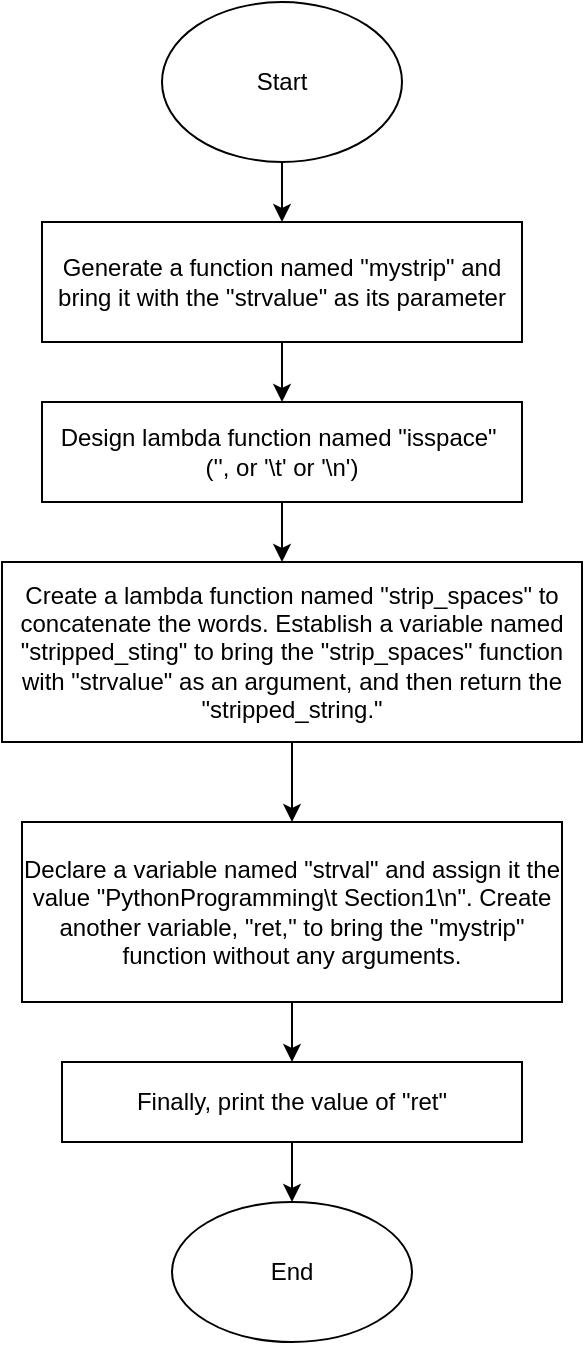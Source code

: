 <mxfile>
    <diagram id="6q5_5iwDVmKzyvOlaaLH" name="Page-1">
        <mxGraphModel dx="306" dy="413" grid="1" gridSize="10" guides="1" tooltips="1" connect="1" arrows="1" fold="1" page="1" pageScale="1" pageWidth="850" pageHeight="1100" math="0" shadow="0">
            <root>
                <mxCell id="0"/>
                <mxCell id="1" parent="0"/>
                <mxCell id="3" style="edgeStyle=none;html=1;" edge="1" parent="1" source="2">
                    <mxGeometry relative="1" as="geometry">
                        <mxPoint x="170" y="120" as="targetPoint"/>
                    </mxGeometry>
                </mxCell>
                <mxCell id="2" value="Start" style="ellipse;whiteSpace=wrap;html=1;" vertex="1" parent="1">
                    <mxGeometry x="110" y="10" width="120" height="80" as="geometry"/>
                </mxCell>
                <mxCell id="5" style="edgeStyle=none;html=1;" edge="1" parent="1" source="4">
                    <mxGeometry relative="1" as="geometry">
                        <mxPoint x="170" y="210" as="targetPoint"/>
                    </mxGeometry>
                </mxCell>
                <mxCell id="4" value="Generate a function named &quot;mystrip&quot; and bring it with the &quot;strvalue&quot; as its parameter" style="rounded=0;whiteSpace=wrap;html=1;" vertex="1" parent="1">
                    <mxGeometry x="50" y="120" width="240" height="60" as="geometry"/>
                </mxCell>
                <mxCell id="8" style="edgeStyle=none;html=1;" edge="1" parent="1" source="7">
                    <mxGeometry relative="1" as="geometry">
                        <mxPoint x="170" y="290" as="targetPoint"/>
                    </mxGeometry>
                </mxCell>
                <mxCell id="7" value="Design lambda function named &quot;isspace&quot;&amp;nbsp;&lt;br&gt;&amp;nbsp;('', or '\t' or '\n')&amp;nbsp;" style="rounded=0;whiteSpace=wrap;html=1;" vertex="1" parent="1">
                    <mxGeometry x="50" y="210" width="240" height="50" as="geometry"/>
                </mxCell>
                <mxCell id="10" style="edgeStyle=none;html=1;" edge="1" parent="1" source="9" target="11">
                    <mxGeometry relative="1" as="geometry">
                        <mxPoint x="175" y="410" as="targetPoint"/>
                    </mxGeometry>
                </mxCell>
                <mxCell id="9" value="Create a lambda function named &quot;strip_spaces&quot; to concatenate the words. Establish a variable named &quot;stripped_sting&quot; to bring the &quot;strip_spaces&quot; function with &quot;strvalue&quot; as an argument, and then return the &quot;stripped_string.&quot;" style="rounded=0;whiteSpace=wrap;html=1;" vertex="1" parent="1">
                    <mxGeometry x="30" y="290" width="290" height="90" as="geometry"/>
                </mxCell>
                <mxCell id="12" style="edgeStyle=none;html=1;" edge="1" parent="1" source="11" target="13">
                    <mxGeometry relative="1" as="geometry">
                        <mxPoint x="175" y="540" as="targetPoint"/>
                    </mxGeometry>
                </mxCell>
                <mxCell id="11" value="Declare a variable named &quot;strval&quot; and assign it the value &quot;PythonProgramming\t Section1\n&quot;. Create another variable, &quot;ret,&quot; to bring the &quot;mystrip&quot; function without any arguments." style="rounded=0;whiteSpace=wrap;html=1;" vertex="1" parent="1">
                    <mxGeometry x="40" y="420" width="270" height="90" as="geometry"/>
                </mxCell>
                <mxCell id="14" style="edgeStyle=none;html=1;" edge="1" parent="1" source="13" target="15">
                    <mxGeometry relative="1" as="geometry">
                        <mxPoint x="175" y="610" as="targetPoint"/>
                    </mxGeometry>
                </mxCell>
                <mxCell id="13" value="Finally, print the value of &quot;ret&quot;" style="rounded=0;whiteSpace=wrap;html=1;" vertex="1" parent="1">
                    <mxGeometry x="60" y="540" width="230" height="40" as="geometry"/>
                </mxCell>
                <mxCell id="15" value="End" style="ellipse;whiteSpace=wrap;html=1;" vertex="1" parent="1">
                    <mxGeometry x="115" y="610" width="120" height="70" as="geometry"/>
                </mxCell>
            </root>
        </mxGraphModel>
    </diagram>
</mxfile>